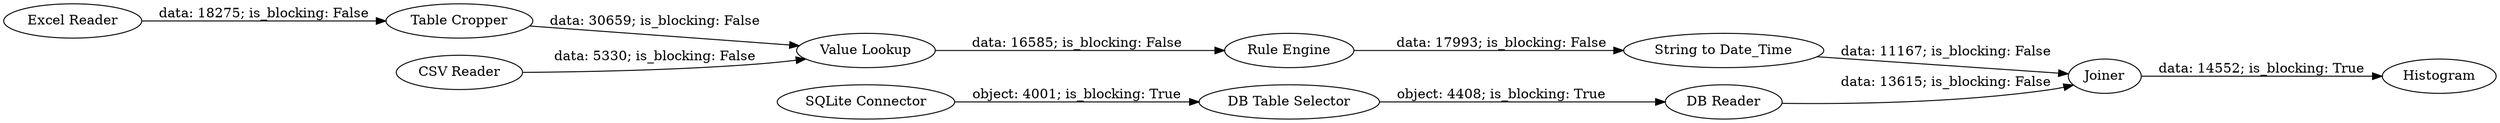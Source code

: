 digraph {
	"7878844745228343706_372" [label=Histogram]
	"7878844745228343706_273" [label="String to Date_Time"]
	"7878844745228343706_426" [label="Excel Reader"]
	"7878844745228343706_271" [label="Value Lookup"]
	"7878844745228343706_266" [label="Table Cropper"]
	"7878844745228343706_403" [label="DB Table Selector"]
	"7878844745228343706_406" [label="SQLite Connector"]
	"7878844745228343706_424" [label="CSV Reader"]
	"7878844745228343706_272" [label="Rule Engine"]
	"7878844745228343706_404" [label="DB Reader"]
	"7878844745228343706_368" [label=Joiner]
	"7878844745228343706_271" -> "7878844745228343706_272" [label="data: 16585; is_blocking: False"]
	"7878844745228343706_266" -> "7878844745228343706_271" [label="data: 30659; is_blocking: False"]
	"7878844745228343706_404" -> "7878844745228343706_368" [label="data: 13615; is_blocking: False"]
	"7878844745228343706_272" -> "7878844745228343706_273" [label="data: 17993; is_blocking: False"]
	"7878844745228343706_368" -> "7878844745228343706_372" [label="data: 14552; is_blocking: True"]
	"7878844745228343706_424" -> "7878844745228343706_271" [label="data: 5330; is_blocking: False"]
	"7878844745228343706_403" -> "7878844745228343706_404" [label="object: 4408; is_blocking: True"]
	"7878844745228343706_406" -> "7878844745228343706_403" [label="object: 4001; is_blocking: True"]
	"7878844745228343706_273" -> "7878844745228343706_368" [label="data: 11167; is_blocking: False"]
	"7878844745228343706_426" -> "7878844745228343706_266" [label="data: 18275; is_blocking: False"]
	rankdir=LR
}
